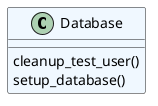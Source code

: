 @startuml classes
set namespaceSeparator none
class "Database" as database.Database #aliceblue {
  cleanup_test_user()
  setup_database()
}
@enduml
